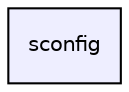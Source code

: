 digraph G {
  compound=true
  node [ fontsize="10", fontname="Helvetica"];
  edge [ labelfontsize="10", labelfontname="Helvetica"];
  dir_3dc070f09d5ef42e3ef99afc3c5e2b09 [shape=box, label="sconfig", style="filled", fillcolor="#eeeeff", pencolor="black", URL="dir_3dc070f09d5ef42e3ef99afc3c5e2b09.html"];
}
